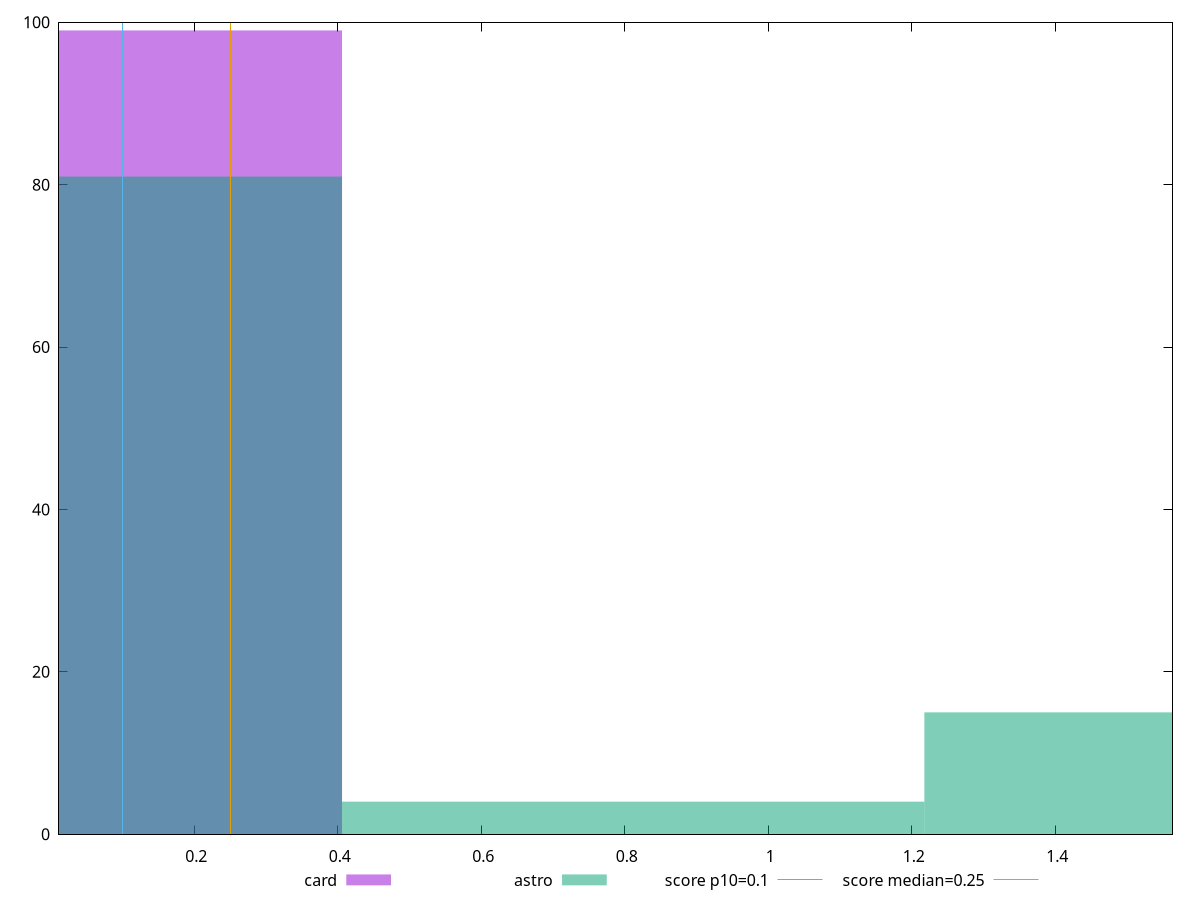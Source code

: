 reset

$card <<EOF
0 99
EOF

$astro <<EOF
1.6233636091391865 15
0 81
0.8116818045695933 4
EOF

set key outside below
set boxwidth 0.8116818045695933
set xrange [0.011352840529547797:1.5633829116821287]
set yrange [0:100]
set trange [0:100]
set style fill transparent solid 0.5 noborder

set parametric
set terminal svg size 640, 500 enhanced background rgb 'white'
set output "reports/report_00027_2021-02-24T12-40-31.850Z/cumulative-layout-shift/comparison/histogram/2_vs_3.svg"

plot $card title "card" with boxes, \
     $astro title "astro" with boxes, \
     0.1,t title "score p10=0.1", \
     0.25,t title "score median=0.25"

reset
